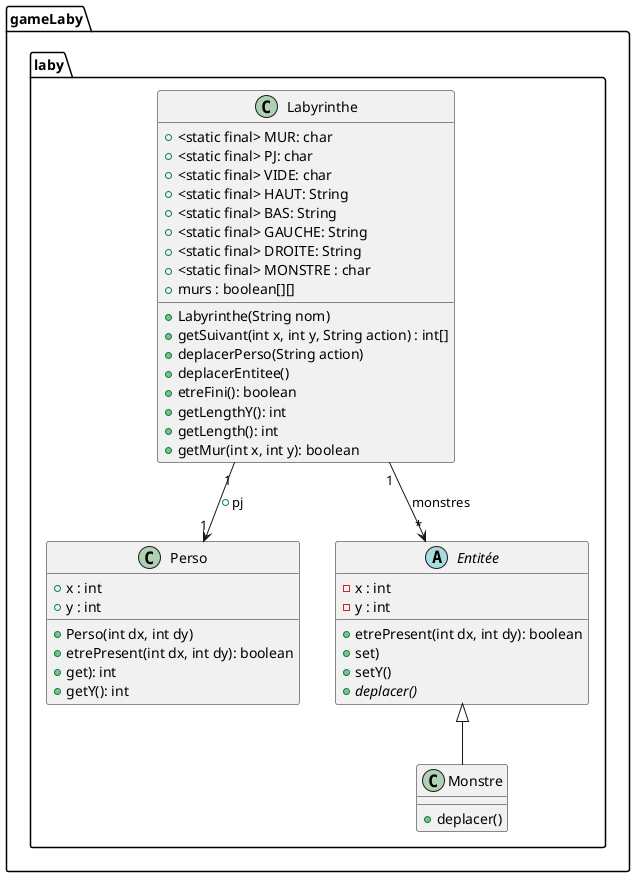 @startuml
package gameLaby.laby{
class Labyrinthe{
+ <static final> MUR: char
+ <static final> PJ: char
+ <static final> VIDE: char
+ <static final> HAUT: String
+ <static final> BAS: String
+ <static final> GAUCHE: String
+ <static final> DROITE: String
+ <static final> MONSTRE : char
+ murs : boolean[][]
+ Labyrinthe(String nom)
+ getSuivant(int x, int y, String action) : int[]
+ deplacerPerso(String action)
+ deplacerEntitee()
+ etreFini(): boolean
+ getLengthY(): int
+ getLength(): int
+ getMur(int x, int y): boolean

}
class Perso{
+ x : int
+ y : int
+Perso(int dx, int dy)
+etrePresent(int dx, int dy): boolean
+get): int
+getY(): int
}
Abstract class Entitée{
- x : int
- y : int
+ etrePresent(int dx, int dy): boolean
+set)
+setY()
+{abstract}deplacer()
}
class Monstre{
+deplacer()
}
}
Labyrinthe "1" --> "*" Entitée : monstres
Labyrinthe "1" --> "1" Perso : + pj
Entitée <|-- Monstre
@enduml